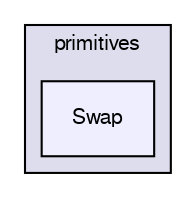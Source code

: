 digraph "src/OpenFOAM/primitives/Swap" {
  bgcolor=transparent;
  compound=true
  node [ fontsize="10", fontname="FreeSans"];
  edge [ labelfontsize="10", labelfontname="FreeSans"];
  subgraph clusterdir_3e50f45338116b169052b428016851aa {
    graph [ bgcolor="#ddddee", pencolor="black", label="primitives" fontname="FreeSans", fontsize="10", URL="dir_3e50f45338116b169052b428016851aa.html"]
  dir_231fc2a74f204112d6236cb009e595a2 [shape=box, label="Swap", style="filled", fillcolor="#eeeeff", pencolor="black", URL="dir_231fc2a74f204112d6236cb009e595a2.html"];
  }
}
